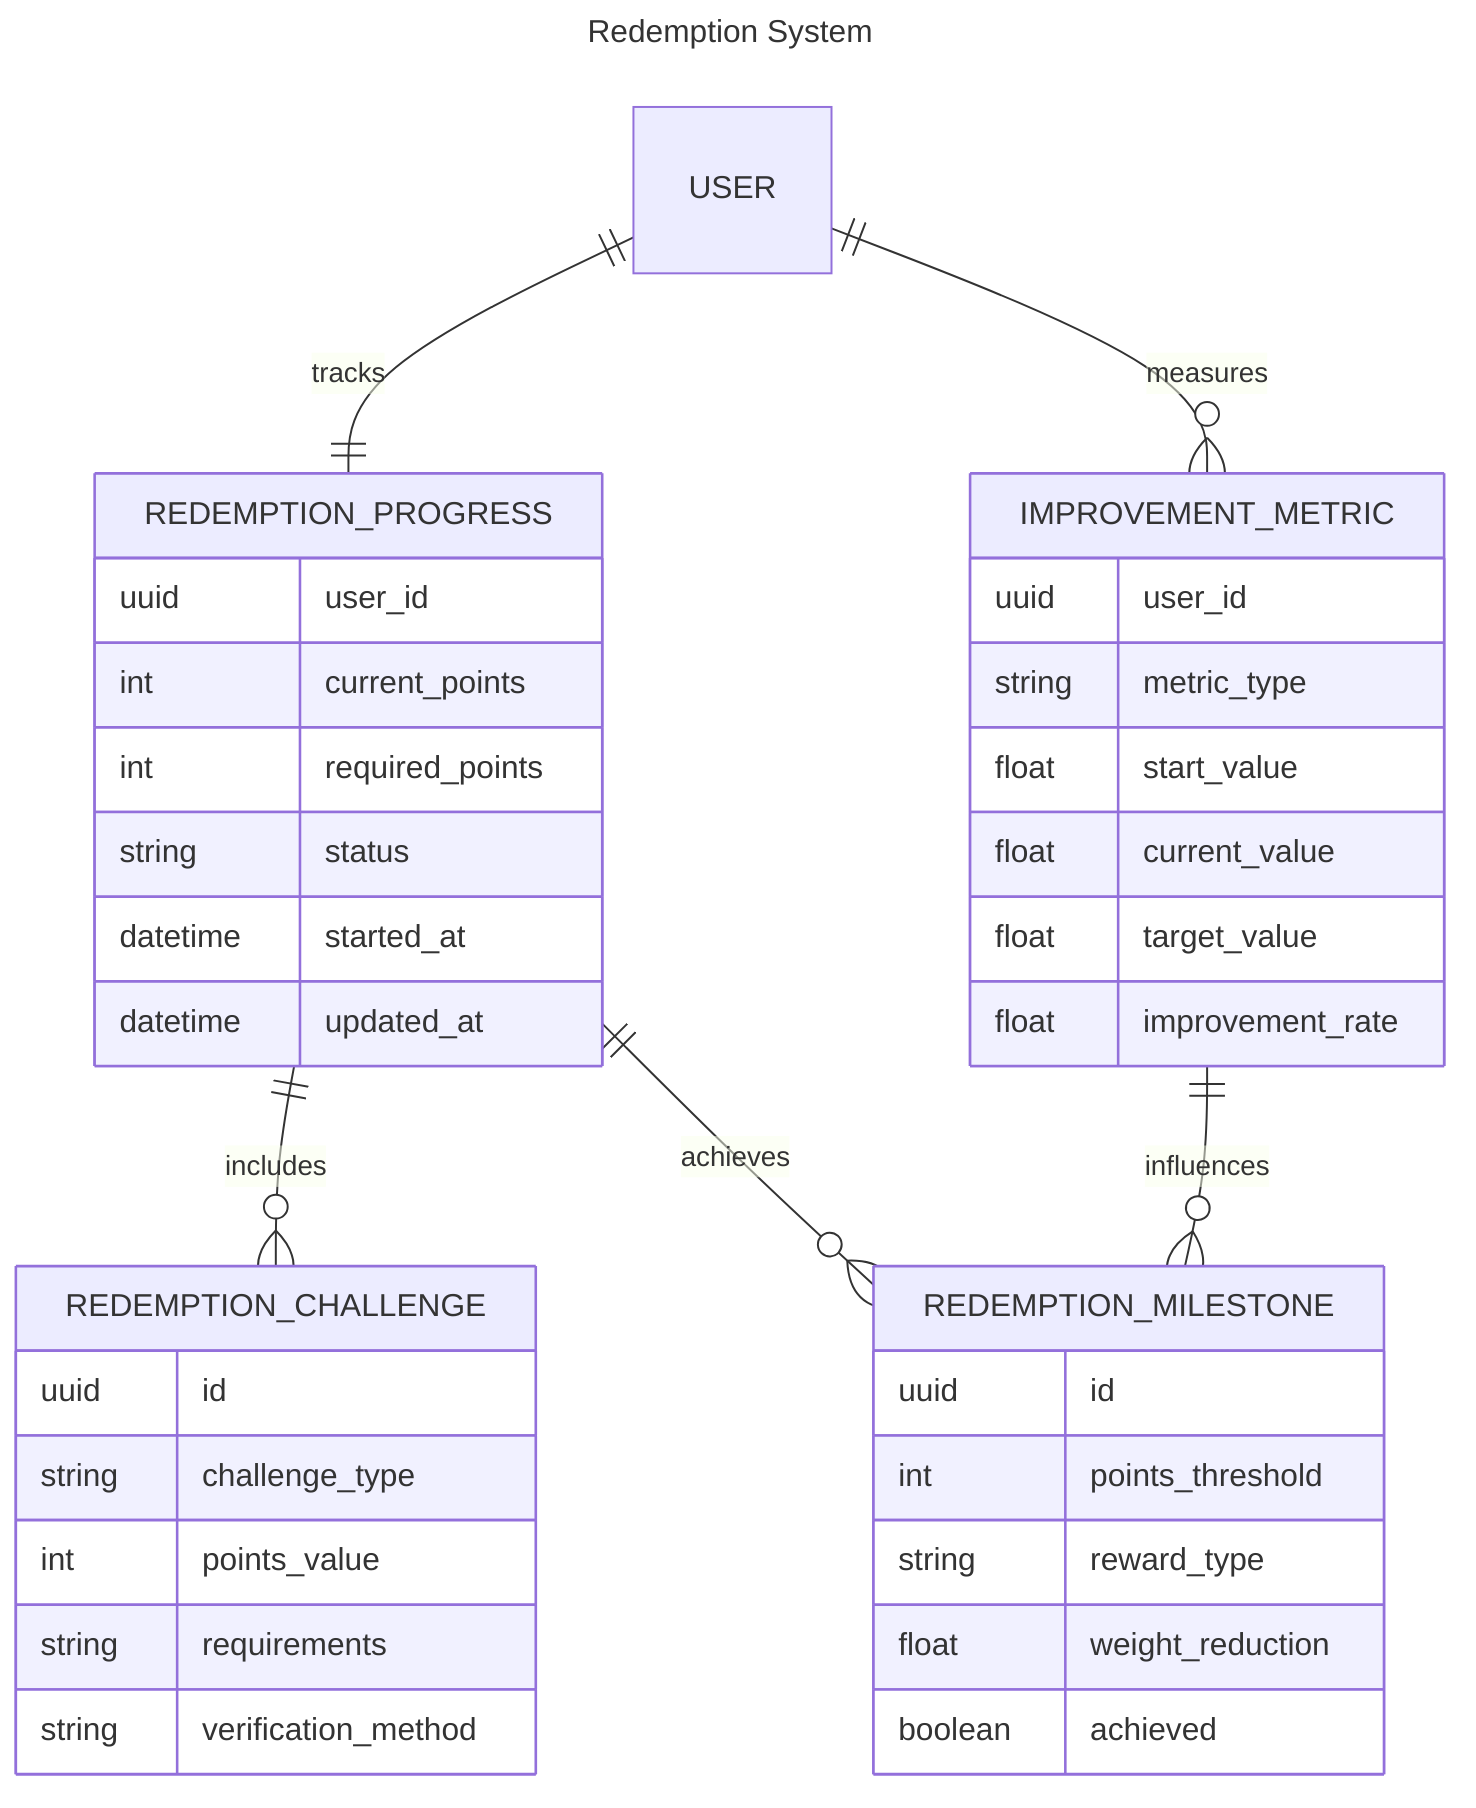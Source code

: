 ---
title: Redemption System
---
erDiagram
    REDEMPTION_PROGRESS {
        uuid user_id
        int current_points
        int required_points
        string status
        datetime started_at
        datetime updated_at
    }

    REDEMPTION_CHALLENGE {
        uuid id
        string challenge_type
        int points_value
        string requirements
        string verification_method
    }

    IMPROVEMENT_METRIC {
        uuid user_id
        string metric_type
        float start_value
        float current_value
        float target_value
        float improvement_rate
    }

    REDEMPTION_MILESTONE {
        uuid id
        int points_threshold
        string reward_type
        float weight_reduction
        boolean achieved
    }

    USER ||--|| REDEMPTION_PROGRESS : tracks
    USER ||--o{ IMPROVEMENT_METRIC : measures
    REDEMPTION_PROGRESS ||--o{ REDEMPTION_CHALLENGE : includes
    REDEMPTION_PROGRESS ||--o{ REDEMPTION_MILESTONE : achieves
    IMPROVEMENT_METRIC ||--o{ REDEMPTION_MILESTONE : influences